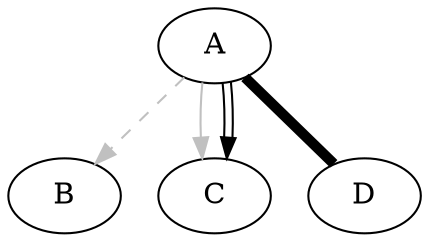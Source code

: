 digraph test1 {  A -> B [style=dashed, color=grey]
  A -> C [color=grey]
  A -> C [color="black:invis:black"]
  A -> D [penwidth=5, arrowhead=none]

}
